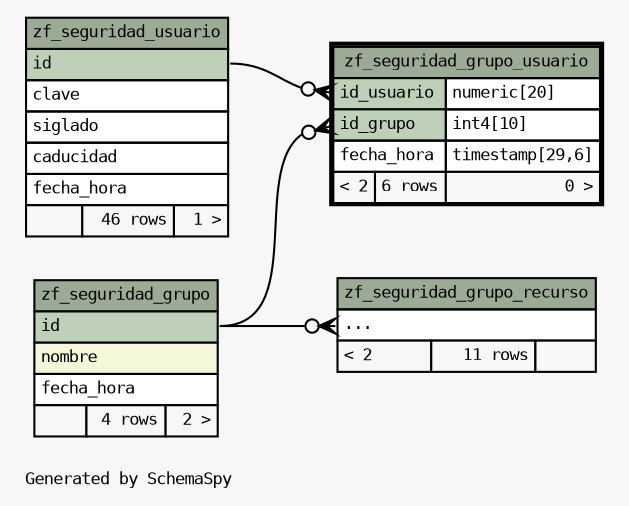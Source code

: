 // dot 2.38.0 on Linux 3.16.0-4-amd64
// SchemaSpy rev 590
digraph "twoDegreesRelationshipsDiagram" {
  graph [
    rankdir="RL"
    bgcolor="#f7f7f7"
    label="\nGenerated by SchemaSpy"
    labeljust="l"
    nodesep="0.18"
    ranksep="0.46"
    fontname="monospace"
    fontsize="8"
  ];
  node [
    fontname="monospace"
    fontsize="8"
    shape="plaintext"
  ];
  edge [
    arrowsize="0.8"
  ];
  "zf_seguridad_grupo_recurso":"elipses":w -> "zf_seguridad_grupo":"id":e [arrowhead=none dir=back arrowtail=crowodot];
  "zf_seguridad_grupo_usuario":"id_grupo":w -> "zf_seguridad_grupo":"id":e [arrowhead=none dir=back arrowtail=crowodot];
  "zf_seguridad_grupo_usuario":"id_usuario":w -> "zf_seguridad_usuario":"id":e [arrowhead=none dir=back arrowtail=crowodot];
  "zf_seguridad_grupo" [
    label=<
    <TABLE BORDER="0" CELLBORDER="1" CELLSPACING="0" BGCOLOR="#ffffff">
      <TR><TD COLSPAN="3" BGCOLOR="#9bab96" ALIGN="CENTER">zf_seguridad_grupo</TD></TR>
      <TR><TD PORT="id" COLSPAN="3" BGCOLOR="#bed1b8" ALIGN="LEFT">id</TD></TR>
      <TR><TD PORT="nombre" COLSPAN="3" BGCOLOR="#f4f7da" ALIGN="LEFT">nombre</TD></TR>
      <TR><TD PORT="fecha_hora" COLSPAN="3" ALIGN="LEFT">fecha_hora</TD></TR>
      <TR><TD ALIGN="LEFT" BGCOLOR="#f7f7f7">  </TD><TD ALIGN="RIGHT" BGCOLOR="#f7f7f7">4 rows</TD><TD ALIGN="RIGHT" BGCOLOR="#f7f7f7">2 &gt;</TD></TR>
    </TABLE>>
    URL="zf_seguridad_grupo.html"
    tooltip="zf_seguridad_grupo"
  ];
  "zf_seguridad_grupo_recurso" [
    label=<
    <TABLE BORDER="0" CELLBORDER="1" CELLSPACING="0" BGCOLOR="#ffffff">
      <TR><TD COLSPAN="3" BGCOLOR="#9bab96" ALIGN="CENTER">zf_seguridad_grupo_recurso</TD></TR>
      <TR><TD PORT="elipses" COLSPAN="3" ALIGN="LEFT">...</TD></TR>
      <TR><TD ALIGN="LEFT" BGCOLOR="#f7f7f7">&lt; 2</TD><TD ALIGN="RIGHT" BGCOLOR="#f7f7f7">11 rows</TD><TD ALIGN="RIGHT" BGCOLOR="#f7f7f7">  </TD></TR>
    </TABLE>>
    URL="zf_seguridad_grupo_recurso.html"
    tooltip="zf_seguridad_grupo_recurso"
  ];
  "zf_seguridad_grupo_usuario" [
    label=<
    <TABLE BORDER="2" CELLBORDER="1" CELLSPACING="0" BGCOLOR="#ffffff">
      <TR><TD COLSPAN="3" BGCOLOR="#9bab96" ALIGN="CENTER">zf_seguridad_grupo_usuario</TD></TR>
      <TR><TD PORT="id_usuario" COLSPAN="2" BGCOLOR="#bed1b8" ALIGN="LEFT">id_usuario</TD><TD PORT="id_usuario.type" ALIGN="LEFT">numeric[20]</TD></TR>
      <TR><TD PORT="id_grupo" COLSPAN="2" BGCOLOR="#bed1b8" ALIGN="LEFT">id_grupo</TD><TD PORT="id_grupo.type" ALIGN="LEFT">int4[10]</TD></TR>
      <TR><TD PORT="fecha_hora" COLSPAN="2" ALIGN="LEFT">fecha_hora</TD><TD PORT="fecha_hora.type" ALIGN="LEFT">timestamp[29,6]</TD></TR>
      <TR><TD ALIGN="LEFT" BGCOLOR="#f7f7f7">&lt; 2</TD><TD ALIGN="RIGHT" BGCOLOR="#f7f7f7">6 rows</TD><TD ALIGN="RIGHT" BGCOLOR="#f7f7f7">0 &gt;</TD></TR>
    </TABLE>>
    URL="zf_seguridad_grupo_usuario.html"
    tooltip="zf_seguridad_grupo_usuario"
  ];
  "zf_seguridad_usuario" [
    label=<
    <TABLE BORDER="0" CELLBORDER="1" CELLSPACING="0" BGCOLOR="#ffffff">
      <TR><TD COLSPAN="3" BGCOLOR="#9bab96" ALIGN="CENTER">zf_seguridad_usuario</TD></TR>
      <TR><TD PORT="id" COLSPAN="3" BGCOLOR="#bed1b8" ALIGN="LEFT">id</TD></TR>
      <TR><TD PORT="clave" COLSPAN="3" ALIGN="LEFT">clave</TD></TR>
      <TR><TD PORT="siglado" COLSPAN="3" ALIGN="LEFT">siglado</TD></TR>
      <TR><TD PORT="caducidad" COLSPAN="3" ALIGN="LEFT">caducidad</TD></TR>
      <TR><TD PORT="fecha_hora" COLSPAN="3" ALIGN="LEFT">fecha_hora</TD></TR>
      <TR><TD ALIGN="LEFT" BGCOLOR="#f7f7f7">  </TD><TD ALIGN="RIGHT" BGCOLOR="#f7f7f7">46 rows</TD><TD ALIGN="RIGHT" BGCOLOR="#f7f7f7">1 &gt;</TD></TR>
    </TABLE>>
    URL="zf_seguridad_usuario.html"
    tooltip="zf_seguridad_usuario"
  ];
}
